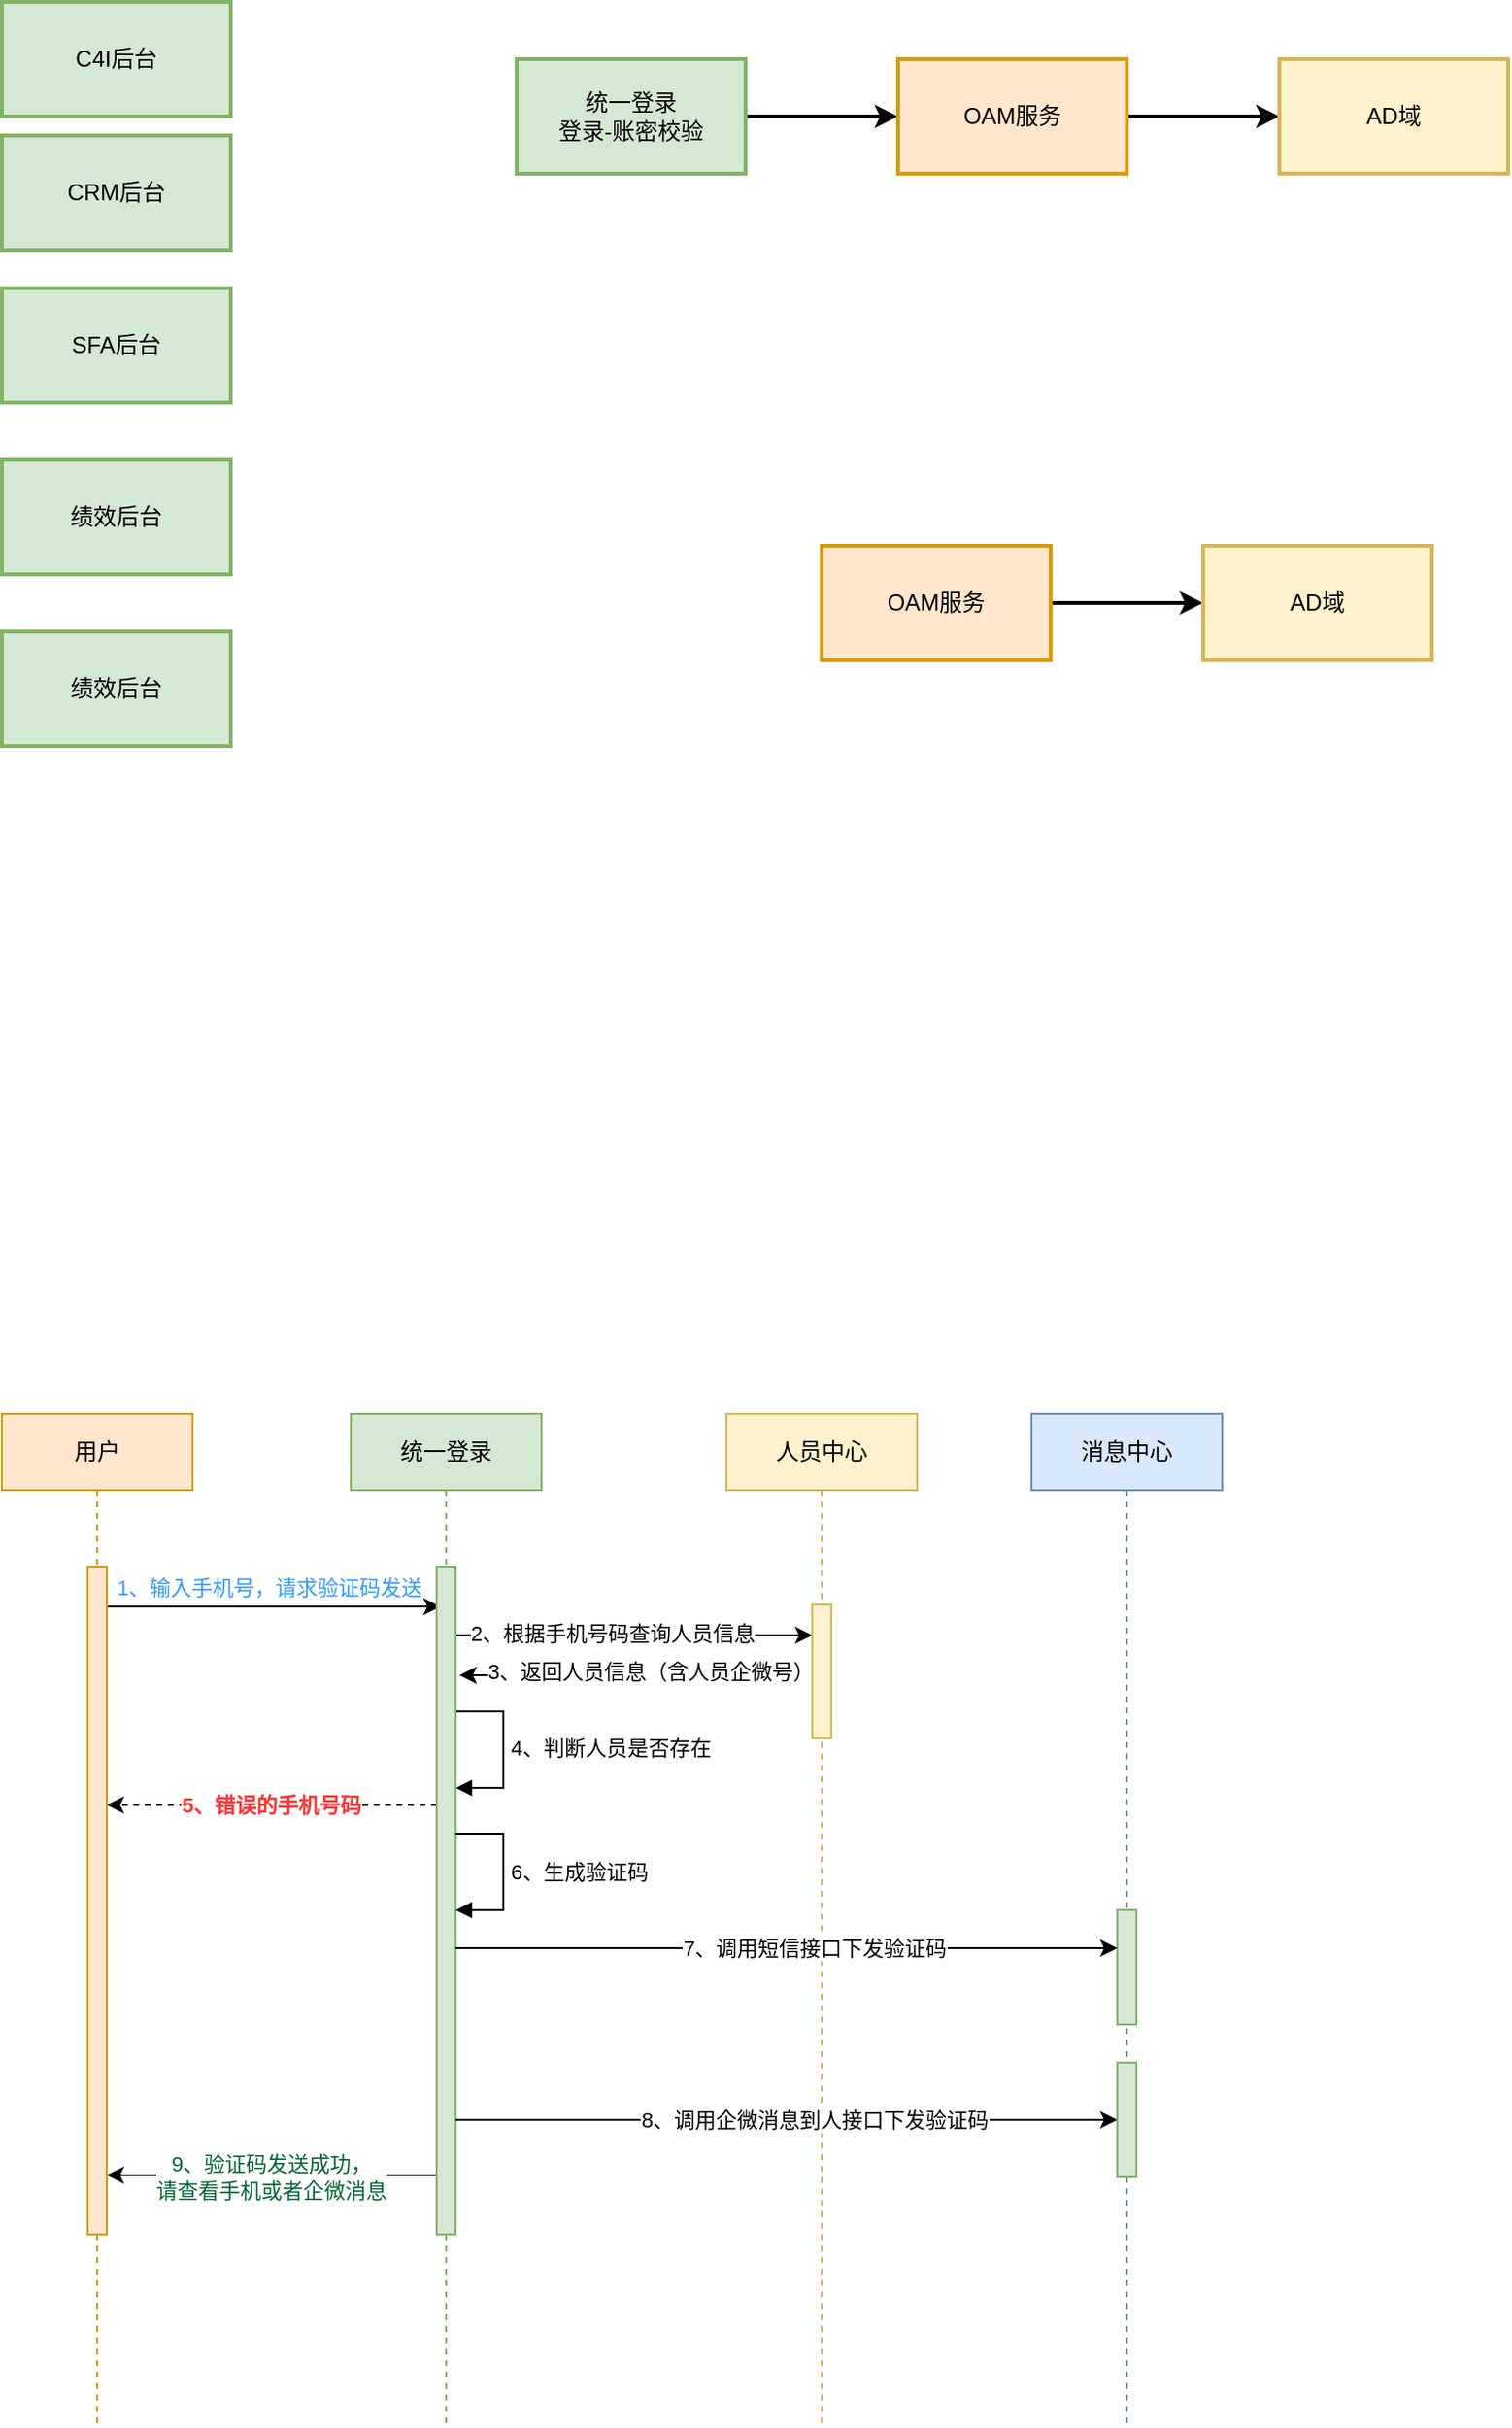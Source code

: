 <mxfile version="24.7.10">
  <diagram name="第 1 页" id="UR_72055VIpuuOCwC4kO">
    <mxGraphModel dx="1976" dy="661" grid="1" gridSize="10" guides="1" tooltips="1" connect="1" arrows="1" fold="1" page="1" pageScale="1" pageWidth="827" pageHeight="1169" math="0" shadow="0">
      <root>
        <mxCell id="0" />
        <mxCell id="1" parent="0" />
        <mxCell id="jqi0UmJJA7I-8qgrXb-F-10" value="C4I后台" style="rounded=0;whiteSpace=wrap;html=1;fillColor=#d5e8d4;strokeColor=#82b366;strokeWidth=2;movable=1;resizable=1;rotatable=1;deletable=1;editable=1;locked=0;connectable=1;" vertex="1" parent="1">
          <mxGeometry x="-110" y="240" width="120" height="60" as="geometry" />
        </mxCell>
        <mxCell id="jqi0UmJJA7I-8qgrXb-F-11" value="" style="edgeStyle=orthogonalEdgeStyle;rounded=0;orthogonalLoop=1;jettySize=auto;html=1;strokeWidth=2;" edge="1" parent="1" source="jqi0UmJJA7I-8qgrXb-F-12" target="jqi0UmJJA7I-8qgrXb-F-13">
          <mxGeometry relative="1" as="geometry" />
        </mxCell>
        <mxCell id="jqi0UmJJA7I-8qgrXb-F-12" value="OAM服务" style="whiteSpace=wrap;html=1;rounded=0;fillColor=#ffe6cc;strokeColor=#d79b00;strokeWidth=2;" vertex="1" parent="1">
          <mxGeometry x="320" y="525" width="120" height="60" as="geometry" />
        </mxCell>
        <mxCell id="jqi0UmJJA7I-8qgrXb-F-13" value="AD域" style="whiteSpace=wrap;html=1;rounded=0;fillColor=#fff2cc;strokeColor=#d6b656;strokeWidth=2;" vertex="1" parent="1">
          <mxGeometry x="520" y="525" width="120" height="60" as="geometry" />
        </mxCell>
        <mxCell id="jqi0UmJJA7I-8qgrXb-F-14" value="CRM后台" style="rounded=0;whiteSpace=wrap;html=1;fillColor=#d5e8d4;strokeColor=#82b366;strokeWidth=2;movable=1;resizable=1;rotatable=1;deletable=1;editable=1;locked=0;connectable=1;" vertex="1" parent="1">
          <mxGeometry x="-110" y="310" width="120" height="60" as="geometry" />
        </mxCell>
        <mxCell id="jqi0UmJJA7I-8qgrXb-F-15" value="SFA后台" style="rounded=0;whiteSpace=wrap;html=1;fillColor=#d5e8d4;strokeColor=#82b366;strokeWidth=2;movable=1;resizable=1;rotatable=1;deletable=1;editable=1;locked=0;connectable=1;" vertex="1" parent="1">
          <mxGeometry x="-110" y="390" width="120" height="60" as="geometry" />
        </mxCell>
        <mxCell id="jqi0UmJJA7I-8qgrXb-F-16" value="绩效后台" style="rounded=0;whiteSpace=wrap;html=1;fillColor=#d5e8d4;strokeColor=#82b366;strokeWidth=2;movable=1;resizable=1;rotatable=1;deletable=1;editable=1;locked=0;connectable=1;" vertex="1" parent="1">
          <mxGeometry x="-110" y="480" width="120" height="60" as="geometry" />
        </mxCell>
        <mxCell id="jqi0UmJJA7I-8qgrXb-F-3" value="" style="edgeStyle=orthogonalEdgeStyle;rounded=0;orthogonalLoop=1;jettySize=auto;html=1;strokeWidth=2;" edge="1" parent="1" source="jqi0UmJJA7I-8qgrXb-F-1" target="jqi0UmJJA7I-8qgrXb-F-2">
          <mxGeometry relative="1" as="geometry" />
        </mxCell>
        <mxCell id="jqi0UmJJA7I-8qgrXb-F-1" value="统一登录&lt;br&gt;登录-账密校验" style="rounded=0;whiteSpace=wrap;html=1;fillColor=#d5e8d4;strokeColor=#82b366;strokeWidth=2;movable=1;resizable=1;rotatable=1;deletable=1;editable=1;locked=0;connectable=1;" vertex="1" parent="1">
          <mxGeometry x="160" y="270" width="120" height="60" as="geometry" />
        </mxCell>
        <mxCell id="jqi0UmJJA7I-8qgrXb-F-5" value="" style="edgeStyle=orthogonalEdgeStyle;rounded=0;orthogonalLoop=1;jettySize=auto;html=1;strokeWidth=2;" edge="1" parent="1" source="jqi0UmJJA7I-8qgrXb-F-2" target="jqi0UmJJA7I-8qgrXb-F-4">
          <mxGeometry relative="1" as="geometry" />
        </mxCell>
        <mxCell id="jqi0UmJJA7I-8qgrXb-F-2" value="OAM服务" style="whiteSpace=wrap;html=1;rounded=0;fillColor=#ffe6cc;strokeColor=#d79b00;strokeWidth=2;" vertex="1" parent="1">
          <mxGeometry x="360" y="270" width="120" height="60" as="geometry" />
        </mxCell>
        <mxCell id="jqi0UmJJA7I-8qgrXb-F-4" value="AD域" style="whiteSpace=wrap;html=1;rounded=0;fillColor=#fff2cc;strokeColor=#d6b656;strokeWidth=2;" vertex="1" parent="1">
          <mxGeometry x="560" y="270" width="120" height="60" as="geometry" />
        </mxCell>
        <mxCell id="jqi0UmJJA7I-8qgrXb-F-17" value="绩效后台" style="rounded=0;whiteSpace=wrap;html=1;fillColor=#d5e8d4;strokeColor=#82b366;strokeWidth=2;movable=1;resizable=1;rotatable=1;deletable=1;editable=1;locked=0;connectable=1;" vertex="1" parent="1">
          <mxGeometry x="-110" y="570" width="120" height="60" as="geometry" />
        </mxCell>
        <mxCell id="jqi0UmJJA7I-8qgrXb-F-19" value="" style="edgeStyle=orthogonalEdgeStyle;rounded=0;orthogonalLoop=1;jettySize=auto;html=1;curved=0;" edge="1" parent="1">
          <mxGeometry relative="1" as="geometry">
            <mxPoint x="-55" y="1081" as="sourcePoint" />
            <mxPoint x="120" y="1081" as="targetPoint" />
          </mxGeometry>
        </mxCell>
        <mxCell id="jqi0UmJJA7I-8qgrXb-F-20" value="&lt;font color=&quot;#3399ff&quot;&gt;1、输入手机号，请求验证码发送&lt;/font&gt;" style="edgeLabel;html=1;align=center;verticalAlign=middle;resizable=0;points=[];" vertex="1" connectable="0" parent="jqi0UmJJA7I-8qgrXb-F-19">
          <mxGeometry x="-0.228" y="-2" relative="1" as="geometry">
            <mxPoint x="17" y="-12" as="offset" />
          </mxGeometry>
        </mxCell>
        <mxCell id="jqi0UmJJA7I-8qgrXb-F-28" value="4、判断人员是否存在" style="html=1;align=left;spacingLeft=2;endArrow=block;rounded=0;edgeStyle=orthogonalEdgeStyle;curved=0;rounded=0;" edge="1" parent="1">
          <mxGeometry x="-0.009" relative="1" as="geometry">
            <mxPoint x="128" y="1135.97" as="sourcePoint" />
            <Array as="points">
              <mxPoint x="153" y="1136" />
              <mxPoint x="153" y="1176" />
            </Array>
            <mxPoint x="128" y="1176.034" as="targetPoint" />
            <mxPoint as="offset" />
          </mxGeometry>
        </mxCell>
        <mxCell id="jqi0UmJJA7I-8qgrXb-F-45" value="用户" style="shape=umlLifeline;perimeter=lifelinePerimeter;whiteSpace=wrap;html=1;container=1;dropTarget=0;collapsible=0;recursiveResize=0;outlineConnect=0;portConstraint=eastwest;newEdgeStyle={&quot;curved&quot;:0,&quot;rounded&quot;:0};movable=0;resizable=0;rotatable=0;deletable=0;editable=0;locked=1;connectable=0;fillColor=#ffe6cc;strokeColor=#d79b00;" vertex="1" parent="1">
          <mxGeometry x="-110" y="980" width="100" height="530" as="geometry" />
        </mxCell>
        <mxCell id="jqi0UmJJA7I-8qgrXb-F-46" value="消息中心" style="shape=umlLifeline;perimeter=lifelinePerimeter;whiteSpace=wrap;html=1;container=1;dropTarget=0;collapsible=0;recursiveResize=0;outlineConnect=0;portConstraint=eastwest;newEdgeStyle={&quot;curved&quot;:0,&quot;rounded&quot;:0};movable=0;resizable=0;rotatable=0;deletable=0;editable=0;locked=1;connectable=0;fillColor=#dae8fc;strokeColor=#6c8ebf;" vertex="1" parent="1">
          <mxGeometry x="430" y="980" width="100" height="530" as="geometry" />
        </mxCell>
        <mxCell id="jqi0UmJJA7I-8qgrXb-F-47" value="人员中心" style="shape=umlLifeline;perimeter=lifelinePerimeter;whiteSpace=wrap;html=1;container=1;dropTarget=0;collapsible=0;recursiveResize=0;outlineConnect=0;portConstraint=eastwest;newEdgeStyle={&quot;curved&quot;:0,&quot;rounded&quot;:0};movable=0;resizable=0;rotatable=0;deletable=0;editable=0;locked=1;connectable=0;fillColor=#fff2cc;strokeColor=#d6b656;" vertex="1" parent="1">
          <mxGeometry x="270" y="980" width="100" height="530" as="geometry" />
        </mxCell>
        <mxCell id="jqi0UmJJA7I-8qgrXb-F-48" value="统一登录" style="shape=umlLifeline;perimeter=lifelinePerimeter;whiteSpace=wrap;html=1;container=1;dropTarget=0;collapsible=0;recursiveResize=0;outlineConnect=0;portConstraint=eastwest;newEdgeStyle={&quot;curved&quot;:0,&quot;rounded&quot;:0};movable=0;resizable=0;rotatable=0;deletable=0;editable=0;locked=1;connectable=0;fillColor=#d5e8d4;strokeColor=#82b366;" vertex="1" parent="1">
          <mxGeometry x="73" y="980" width="100" height="530" as="geometry" />
        </mxCell>
        <mxCell id="jqi0UmJJA7I-8qgrXb-F-57" style="edgeStyle=orthogonalEdgeStyle;rounded=0;orthogonalLoop=1;jettySize=auto;html=1;curved=0;" edge="1" parent="1">
          <mxGeometry relative="1" as="geometry">
            <mxPoint x="128" y="1096" as="sourcePoint" />
            <mxPoint x="315" y="1096" as="targetPoint" />
            <Array as="points">
              <mxPoint x="180" y="1096" />
              <mxPoint x="180" y="1096" />
            </Array>
          </mxGeometry>
        </mxCell>
        <mxCell id="jqi0UmJJA7I-8qgrXb-F-58" value="2、根据手机号码查询人员信息" style="edgeLabel;html=1;align=center;verticalAlign=middle;resizable=0;points=[];" vertex="1" connectable="0" parent="jqi0UmJJA7I-8qgrXb-F-57">
          <mxGeometry x="-0.244" relative="1" as="geometry">
            <mxPoint x="11" y="-1" as="offset" />
          </mxGeometry>
        </mxCell>
        <mxCell id="jqi0UmJJA7I-8qgrXb-F-63" style="edgeStyle=orthogonalEdgeStyle;rounded=0;orthogonalLoop=1;jettySize=auto;html=1;curved=0;dashed=1;" edge="1" parent="1">
          <mxGeometry relative="1" as="geometry">
            <mxPoint x="118" y="1185" as="sourcePoint" />
            <mxPoint x="-55" y="1185" as="targetPoint" />
            <Array as="points">
              <mxPoint x="80" y="1185" />
              <mxPoint x="80" y="1185" />
            </Array>
          </mxGeometry>
        </mxCell>
        <mxCell id="jqi0UmJJA7I-8qgrXb-F-64" value="&lt;font color=&quot;#ff3333&quot;&gt;5、错误的手机号码&lt;/font&gt;" style="edgeLabel;html=1;align=center;verticalAlign=middle;resizable=0;points=[];fontStyle=1" vertex="1" connectable="0" parent="jqi0UmJJA7I-8qgrXb-F-63">
          <mxGeometry x="0.299" relative="1" as="geometry">
            <mxPoint x="25" as="offset" />
          </mxGeometry>
        </mxCell>
        <mxCell id="jqi0UmJJA7I-8qgrXb-F-76" value="" style="edgeStyle=orthogonalEdgeStyle;rounded=0;orthogonalLoop=1;jettySize=auto;html=1;curved=0;" edge="1" parent="1">
          <mxGeometry relative="1" as="geometry">
            <mxPoint x="118" y="1379" as="sourcePoint" />
            <mxPoint x="-55" y="1379" as="targetPoint" />
          </mxGeometry>
        </mxCell>
        <mxCell id="jqi0UmJJA7I-8qgrXb-F-77" value="&lt;font color=&quot;#006633&quot;&gt;9、验证码发送成功，&lt;br&gt;请查看手机或者企微消息&lt;/font&gt;" style="edgeLabel;html=1;align=center;verticalAlign=middle;resizable=0;points=[];" vertex="1" connectable="0" parent="jqi0UmJJA7I-8qgrXb-F-76">
          <mxGeometry x="0.462" y="-2" relative="1" as="geometry">
            <mxPoint x="39" y="3" as="offset" />
          </mxGeometry>
        </mxCell>
        <mxCell id="jqi0UmJJA7I-8qgrXb-F-49" value="" style="html=1;points=[[0,0,0,0,5],[0,1,0,0,-5],[1,0,0,0,5],[1,1,0,0,-5]];perimeter=orthogonalPerimeter;outlineConnect=0;targetShapes=umlLifeline;portConstraint=eastwest;newEdgeStyle={&quot;curved&quot;:0,&quot;rounded&quot;:0};fillColor=#d5e8d4;strokeColor=#82b366;" vertex="1" parent="1">
          <mxGeometry x="118" y="1060" width="10" height="350" as="geometry" />
        </mxCell>
        <mxCell id="jqi0UmJJA7I-8qgrXb-F-60" value="" style="edgeStyle=orthogonalEdgeStyle;rounded=0;orthogonalLoop=1;jettySize=auto;html=1;curved=0;" edge="1" parent="1">
          <mxGeometry relative="1" as="geometry">
            <mxPoint x="315" y="1117" as="sourcePoint" />
            <mxPoint x="130" y="1117" as="targetPoint" />
          </mxGeometry>
        </mxCell>
        <mxCell id="jqi0UmJJA7I-8qgrXb-F-61" value="3、返回人员信息（含人员企微号）" style="edgeLabel;html=1;align=center;verticalAlign=middle;resizable=0;points=[];" vertex="1" connectable="0" parent="jqi0UmJJA7I-8qgrXb-F-60">
          <mxGeometry x="0.566" y="1" relative="1" as="geometry">
            <mxPoint x="60" y="-3" as="offset" />
          </mxGeometry>
        </mxCell>
        <mxCell id="jqi0UmJJA7I-8qgrXb-F-56" value="" style="html=1;points=[[0,0,0,0,5],[0,1,0,0,-5],[1,0,0,0,5],[1,1,0,0,-5]];perimeter=orthogonalPerimeter;outlineConnect=0;targetShapes=umlLifeline;portConstraint=eastwest;newEdgeStyle={&quot;curved&quot;:0,&quot;rounded&quot;:0};fillColor=#fff2cc;strokeColor=#d6b656;" vertex="1" parent="1">
          <mxGeometry x="315" y="1080" width="10" height="70" as="geometry" />
        </mxCell>
        <mxCell id="jqi0UmJJA7I-8qgrXb-F-43" value="" style="html=1;points=[[0,0,0,0,5],[0,1,0,0,-5],[1,0,0,0,5],[1,1,0,0,-5]];perimeter=orthogonalPerimeter;outlineConnect=0;targetShapes=umlLifeline;portConstraint=eastwest;newEdgeStyle={&quot;curved&quot;:0,&quot;rounded&quot;:0};fillColor=#ffe6cc;strokeColor=#d79b00;" vertex="1" parent="1">
          <mxGeometry x="-65" y="1060" width="10" height="350" as="geometry" />
        </mxCell>
        <mxCell id="jqi0UmJJA7I-8qgrXb-F-65" value="6、生成验证码" style="html=1;align=left;spacingLeft=2;endArrow=block;rounded=0;edgeStyle=orthogonalEdgeStyle;curved=0;rounded=0;" edge="1" parent="1">
          <mxGeometry x="-0.009" relative="1" as="geometry">
            <mxPoint x="128" y="1200" as="sourcePoint" />
            <Array as="points">
              <mxPoint x="153" y="1200.03" />
              <mxPoint x="153" y="1240.03" />
            </Array>
            <mxPoint x="128" y="1240.064" as="targetPoint" />
            <mxPoint as="offset" />
          </mxGeometry>
        </mxCell>
        <mxCell id="jqi0UmJJA7I-8qgrXb-F-71" value="" style="html=1;points=[[0,0,0,0,5],[0,1,0,0,-5],[1,0,0,0,5],[1,1,0,0,-5]];perimeter=orthogonalPerimeter;outlineConnect=0;targetShapes=umlLifeline;portConstraint=eastwest;newEdgeStyle={&quot;curved&quot;:0,&quot;rounded&quot;:0};fillColor=#d5e8d4;strokeColor=#82b366;" vertex="1" parent="1">
          <mxGeometry x="475" y="1240" width="10" height="60" as="geometry" />
        </mxCell>
        <mxCell id="jqi0UmJJA7I-8qgrXb-F-72" value="" style="edgeStyle=orthogonalEdgeStyle;rounded=0;orthogonalLoop=1;jettySize=auto;html=1;curved=0;" edge="1" parent="1">
          <mxGeometry relative="1" as="geometry">
            <mxPoint x="128" y="1350" as="sourcePoint" />
            <mxPoint x="475" y="1350" as="targetPoint" />
          </mxGeometry>
        </mxCell>
        <mxCell id="jqi0UmJJA7I-8qgrXb-F-73" value="8、调用企微消息到人接口下发验证码" style="edgeLabel;html=1;align=center;verticalAlign=middle;resizable=0;points=[];" vertex="1" connectable="0" parent="jqi0UmJJA7I-8qgrXb-F-72">
          <mxGeometry x="-0.034" y="-1" relative="1" as="geometry">
            <mxPoint x="20" y="-1" as="offset" />
          </mxGeometry>
        </mxCell>
        <mxCell id="jqi0UmJJA7I-8qgrXb-F-74" value="" style="html=1;points=[[0,0,0,0,5],[0,1,0,0,-5],[1,0,0,0,5],[1,1,0,0,-5]];perimeter=orthogonalPerimeter;outlineConnect=0;targetShapes=umlLifeline;portConstraint=eastwest;newEdgeStyle={&quot;curved&quot;:0,&quot;rounded&quot;:0};fillColor=#d5e8d4;strokeColor=#82b366;" vertex="1" parent="1">
          <mxGeometry x="475" y="1320" width="10" height="60" as="geometry" />
        </mxCell>
        <mxCell id="jqi0UmJJA7I-8qgrXb-F-79" value="" style="edgeStyle=orthogonalEdgeStyle;rounded=0;orthogonalLoop=1;jettySize=auto;html=1;curved=0;" edge="1" parent="1">
          <mxGeometry relative="1" as="geometry">
            <mxPoint x="128" y="1260" as="sourcePoint" />
            <mxPoint x="475" y="1260" as="targetPoint" />
          </mxGeometry>
        </mxCell>
        <mxCell id="jqi0UmJJA7I-8qgrXb-F-80" value="7、调用短信接口下发验证码" style="edgeLabel;html=1;align=center;verticalAlign=middle;resizable=0;points=[];" vertex="1" connectable="0" parent="jqi0UmJJA7I-8qgrXb-F-79">
          <mxGeometry x="-0.034" y="-1" relative="1" as="geometry">
            <mxPoint x="20" y="-1" as="offset" />
          </mxGeometry>
        </mxCell>
      </root>
    </mxGraphModel>
  </diagram>
</mxfile>
